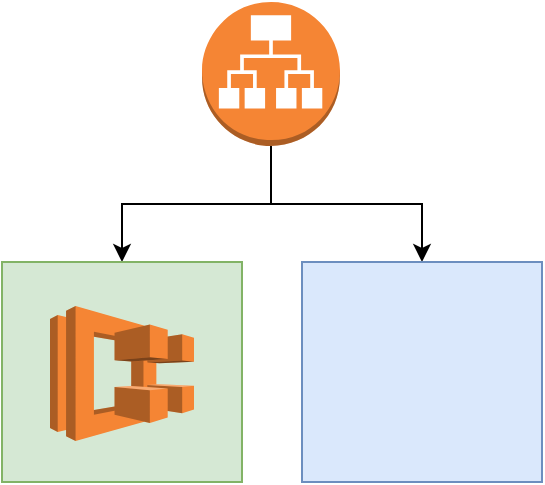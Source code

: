 <mxfile version="10.6.3" type="device"><diagram name="Page-1" id="75ae5057-2f1f-a65a-41a6-c58fb5237df7"><mxGraphModel dx="1392" dy="774" grid="1" gridSize="10" guides="1" tooltips="1" connect="1" arrows="1" fold="1" page="1" pageScale="1" pageWidth="1100" pageHeight="850" background="#ffffff" math="0" shadow="0"><root><mxCell id="0"/><mxCell id="1" parent="0"/><mxCell id="mZt2LDpeNsrkRgl20PR_-6" style="edgeStyle=orthogonalEdgeStyle;rounded=0;orthogonalLoop=1;jettySize=auto;html=1;entryX=0.5;entryY=0;entryDx=0;entryDy=0;fontSize=22;" edge="1" parent="1" source="mZt2LDpeNsrkRgl20PR_-1" target="mZt2LDpeNsrkRgl20PR_-3"><mxGeometry relative="1" as="geometry"/></mxCell><mxCell id="mZt2LDpeNsrkRgl20PR_-7" style="edgeStyle=orthogonalEdgeStyle;rounded=0;orthogonalLoop=1;jettySize=auto;html=1;entryX=0.5;entryY=0;entryDx=0;entryDy=0;fontSize=22;" edge="1" parent="1" source="mZt2LDpeNsrkRgl20PR_-1" target="mZt2LDpeNsrkRgl20PR_-4"><mxGeometry relative="1" as="geometry"/></mxCell><mxCell id="mZt2LDpeNsrkRgl20PR_-1" value="" style="outlineConnect=0;dashed=0;verticalLabelPosition=bottom;verticalAlign=top;align=center;html=1;shape=mxgraph.aws3.application_load_balancer;fillColor=#F58534;gradientColor=none;fontSize=22;" vertex="1" parent="1"><mxGeometry x="450" y="20" width="69" height="72" as="geometry"/></mxCell><mxCell id="mZt2LDpeNsrkRgl20PR_-3" value="" style="rounded=0;whiteSpace=wrap;html=1;fontSize=22;fillColor=#dae8fc;strokeColor=#6c8ebf;" vertex="1" parent="1"><mxGeometry x="500" y="150" width="120" height="110" as="geometry"/></mxCell><mxCell id="mZt2LDpeNsrkRgl20PR_-4" value="" style="rounded=0;whiteSpace=wrap;html=1;fontSize=22;fillColor=#d5e8d4;strokeColor=#82b366;" vertex="1" parent="1"><mxGeometry x="350" y="150" width="120" height="110" as="geometry"/></mxCell><mxCell id="mZt2LDpeNsrkRgl20PR_-8" value="" style="outlineConnect=0;dashed=0;verticalLabelPosition=bottom;verticalAlign=top;align=center;html=1;shape=mxgraph.aws3.ecs;fillColor=#F58534;gradientColor=none;fontSize=22;" vertex="1" parent="1"><mxGeometry x="374" y="172" width="72" height="67.5" as="geometry"/></mxCell></root></mxGraphModel></diagram></mxfile>